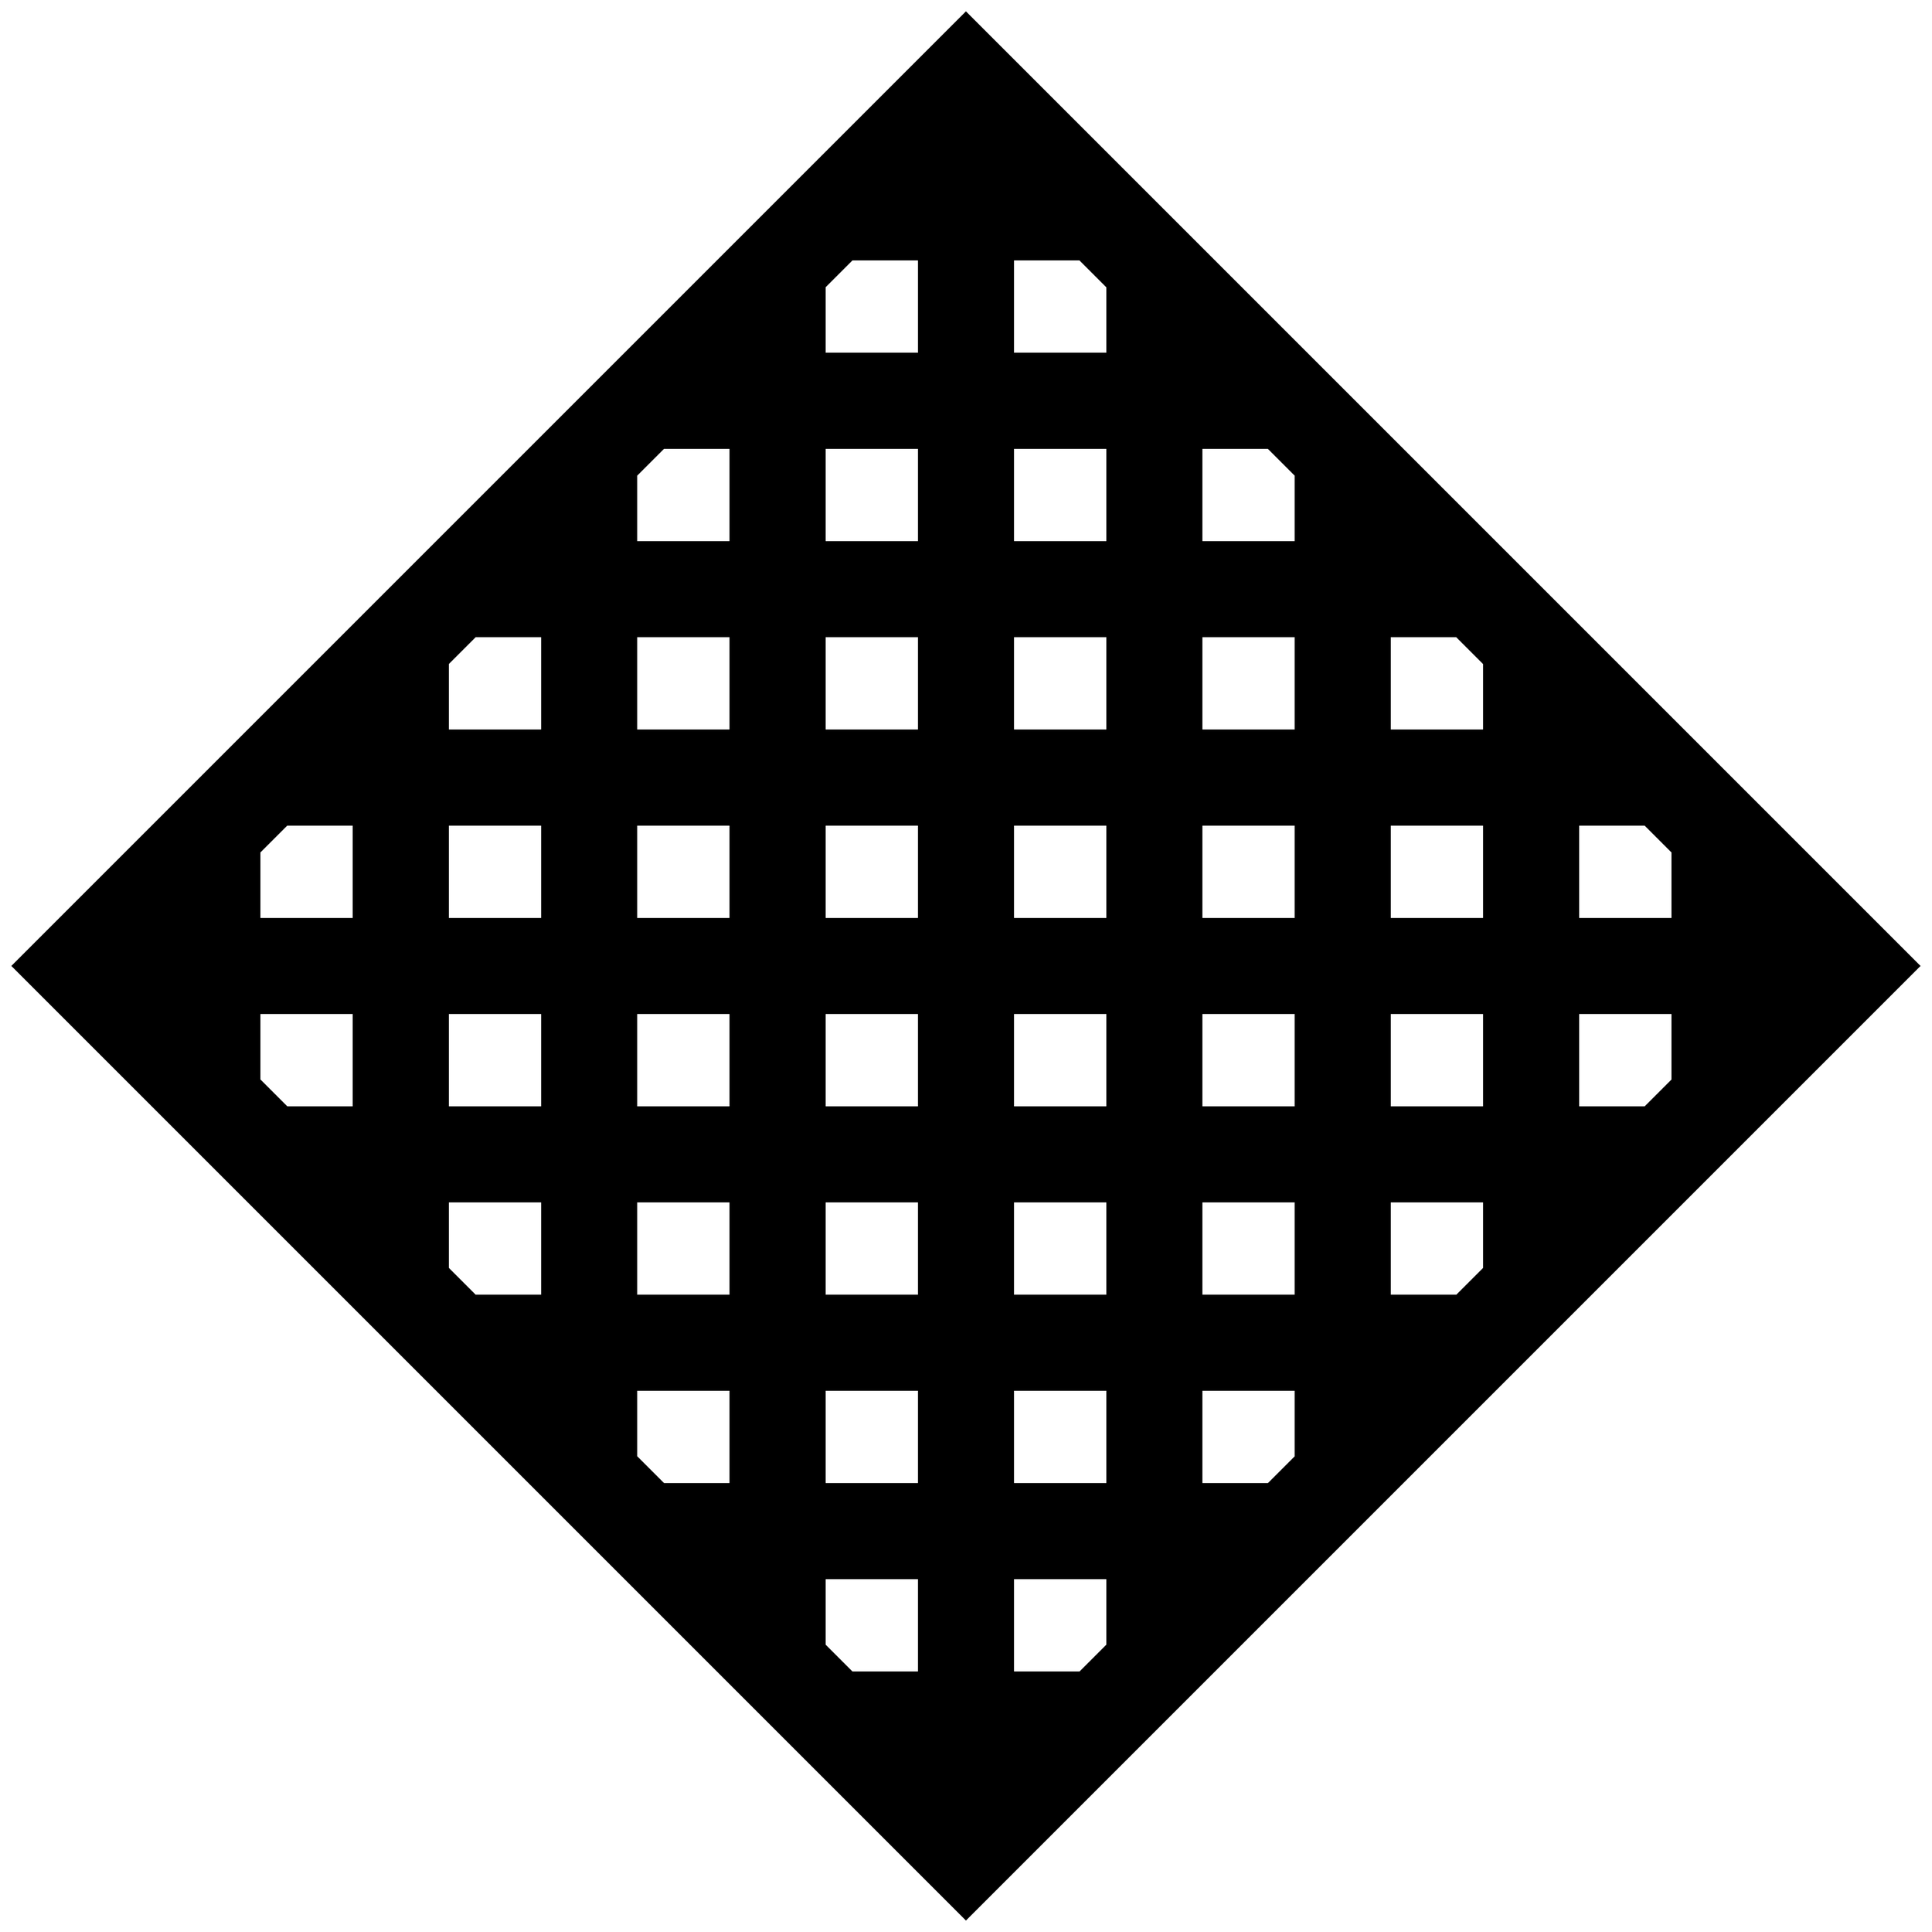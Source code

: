 


\begin{tikzpicture}[y=0.80pt, x=0.80pt, yscale=-1.0, xscale=1.0, inner sep=0pt, outer sep=0pt]
\begin{scope}[shift={(100.0,1706.0)},nonzero rule]
  \path[draw=.,fill=.,line width=1.600pt] (2036.0,-582.0) --
    (1024.0,430.0) -- (12.0,-582.0) -- (1024.0,-1594.0) --
    (2036.0,-582.0) -- cycle(1174.0,-1232.0) -- (1174.0,-1303.0)
    -- (1145.0,-1332.0) -- (1074.0,-1332.0) -- (1074.0,-1232.0)
    -- (1174.0,-1232.0) -- cycle(1374.0,-1032.0) --
    (1374.0,-1103.0) -- (1345.0,-1132.0) -- (1274.0,-1132.0) --
    (1274.0,-1032.0) -- (1374.0,-1032.0) -- cycle(1574.0,-832.0)
    -- (1574.0,-903.0) -- (1545.0,-932.0) -- (1474.0,-932.0) --
    (1474.0,-832.0) -- (1574.0,-832.0) -- cycle(1774.0,-632.0)
    -- (1774.0,-703.0) -- (1745.0,-732.0) -- (1674.0,-732.0) --
    (1674.0,-632.0) -- (1774.0,-632.0) -- cycle(974.0,-1232.0)
    -- (974.0,-1332.0) -- (903.0,-1332.0) -- (874.0,-1303.0) --
    (874.0,-1232.0) -- (974.0,-1232.0) -- cycle(1174.0,-1032.0)
    -- (1174.0,-1132.0) -- (1074.0,-1132.0) -- (1074.0,-1032.0)
    -- (1174.0,-1032.0) -- cycle(1374.0,-832.0) --
    (1374.0,-932.0) -- (1274.0,-932.0) -- (1274.0,-832.0) --
    (1374.0,-832.0) -- cycle(1574.0,-632.0) -- (1574.0,-732.0)
    -- (1474.0,-732.0) -- (1474.0,-632.0) -- (1574.0,-632.0) --
    cycle(1774.0,-461.0) -- (1774.0,-532.0) -- (1674.0,-532.0)
    -- (1674.0,-432.0) -- (1745.0,-432.0) -- (1774.0,-461.0) --
    cycle(974.0,-1032.0) -- (974.0,-1132.0) -- (874.0,-1132.0)
    -- (874.0,-1032.0) -- (974.0,-1032.0) --
    cycle(1174.0,-832.0) -- (1174.0,-932.0) -- (1074.0,-932.0)
    -- (1074.0,-832.0) -- (1174.0,-832.0) --
    cycle(1374.0,-632.0) -- (1374.0,-732.0) -- (1274.0,-732.0)
    -- (1274.0,-632.0) -- (1374.0,-632.0) --
    cycle(1574.0,-432.0) -- (1574.0,-532.0) -- (1474.0,-532.0)
    -- (1474.0,-432.0) -- (1574.0,-432.0) --
    cycle(774.0,-1032.0) -- (774.0,-1132.0) -- (703.0,-1132.0)
    -- (674.0,-1103.0) -- (674.0,-1032.0) -- (774.0,-1032.0) --
    cycle(974.0,-832.0) -- (974.0,-932.0) -- (874.0,-932.0) --
    (874.0,-832.0) -- (974.0,-832.0) -- cycle(1174.0,-632.0) --
    (1174.0,-732.0) -- (1074.0,-732.0) -- (1074.0,-632.0) --
    (1174.0,-632.0) -- cycle(1374.0,-432.0) -- (1374.0,-532.0)
    -- (1274.0,-532.0) -- (1274.0,-432.0) -- (1374.0,-432.0) --
    cycle(1574.0,-261.0) -- (1574.0,-332.0) -- (1474.0,-332.0)
    -- (1474.0,-232.0) -- (1545.0,-232.0) -- (1574.0,-261.0) --
    cycle(774.0,-832.0) -- (774.0,-932.0) -- (674.0,-932.0) --
    (674.0,-832.0) -- (774.0,-832.0) -- cycle(974.0,-632.0) --
    (974.0,-732.0) -- (874.0,-732.0) -- (874.0,-632.0) --
    (974.0,-632.0) -- cycle(1174.0,-432.0) -- (1174.0,-532.0) --
    (1074.0,-532.0) -- (1074.0,-432.0) -- (1174.0,-432.0) --
    cycle(1374.0,-232.0) -- (1374.0,-332.0) -- (1274.0,-332.0)
    -- (1274.0,-232.0) -- (1374.0,-232.0) -- cycle(574.0,-832.0)
    -- (574.0,-932.0) -- (503.0,-932.0) -- (474.0,-903.0) --
    (474.0,-832.0) -- (574.0,-832.0) -- cycle(774.0,-632.0) --
    (774.0,-732.0) -- (674.0,-732.0) -- (674.0,-632.0) --
    (774.0,-632.0) -- cycle(974.0,-432.0) -- (974.0,-532.0) --
    (874.0,-532.0) -- (874.0,-432.0) -- (974.0,-432.0) --
    cycle(1174.0,-232.0) -- (1174.0,-332.0) -- (1074.0,-332.0)
    -- (1074.0,-232.0) -- (1174.0,-232.0) -- cycle(1374.0,-61.0)
    -- (1374.0,-132.0) -- (1274.0,-132.0) -- (1274.0,-32.0) --
    (1345.0,-32.0) -- (1374.0,-61.0) -- cycle(574.0,-632.0) --
    (574.0,-732.0) -- (474.0,-732.0) -- (474.0,-632.0) --
    (574.0,-632.0) -- cycle(774.0,-432.0) -- (774.0,-532.0) --
    (674.0,-532.0) -- (674.0,-432.0) -- (774.0,-432.0) --
    cycle(974.0,-232.0) -- (974.0,-332.0) -- (874.0,-332.0) --
    (874.0,-232.0) -- (974.0,-232.0) -- cycle(1174.0,-32.0) --
    (1174.0,-132.0) -- (1074.0,-132.0) -- (1074.0,-32.0) --
    (1174.0,-32.0) -- cycle(374.0,-632.0) -- (374.0,-732.0) --
    (303.0,-732.0) -- (274.0,-703.0) -- (274.0,-632.0) --
    (374.0,-632.0) -- cycle(574.0,-432.0) -- (574.0,-532.0) --
    (474.0,-532.0) -- (474.0,-432.0) -- (574.0,-432.0) --
    cycle(774.0,-232.0) -- (774.0,-332.0) -- (674.0,-332.0) --
    (674.0,-232.0) -- (774.0,-232.0) -- cycle(974.0,-32.0) --
    (974.0,-132.0) -- (874.0,-132.0) -- (874.0,-32.0) --
    (974.0,-32.0) -- cycle(1174.0,139.0) -- (1174.0,68.0) --
    (1074.0,68.0) -- (1074.0,168.0) -- (1145.0,168.0) --
    (1174.0,139.0) -- cycle(374.0,-432.0) -- (374.0,-532.0) --
    (274.0,-532.0) -- (274.0,-461.0) -- (303.0,-432.0) --
    (374.0,-432.0) -- cycle(574.0,-232.0) -- (574.0,-332.0) --
    (474.0,-332.0) -- (474.0,-261.0) -- (503.0,-232.0) --
    (574.0,-232.0) -- cycle(774.0,-32.0) -- (774.0,-132.0) --
    (674.0,-132.0) -- (674.0,-61.0) -- (703.0,-32.0) --
    (774.0,-32.0) -- cycle(974.0,168.0) -- (974.0,68.0) --
    (874.0,68.0) -- (874.0,139.0) -- (903.0,168.0) --
    (974.0,168.0) -- cycle;
\end{scope}

\end{tikzpicture}


